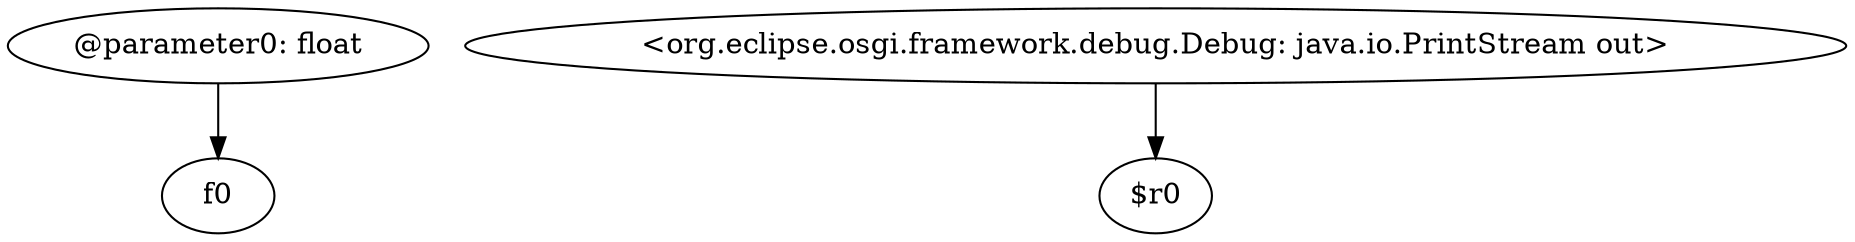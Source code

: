 digraph g {
0[label="@parameter0: float"]
1[label="f0"]
0->1[label=""]
2[label="<org.eclipse.osgi.framework.debug.Debug: java.io.PrintStream out>"]
3[label="$r0"]
2->3[label=""]
}